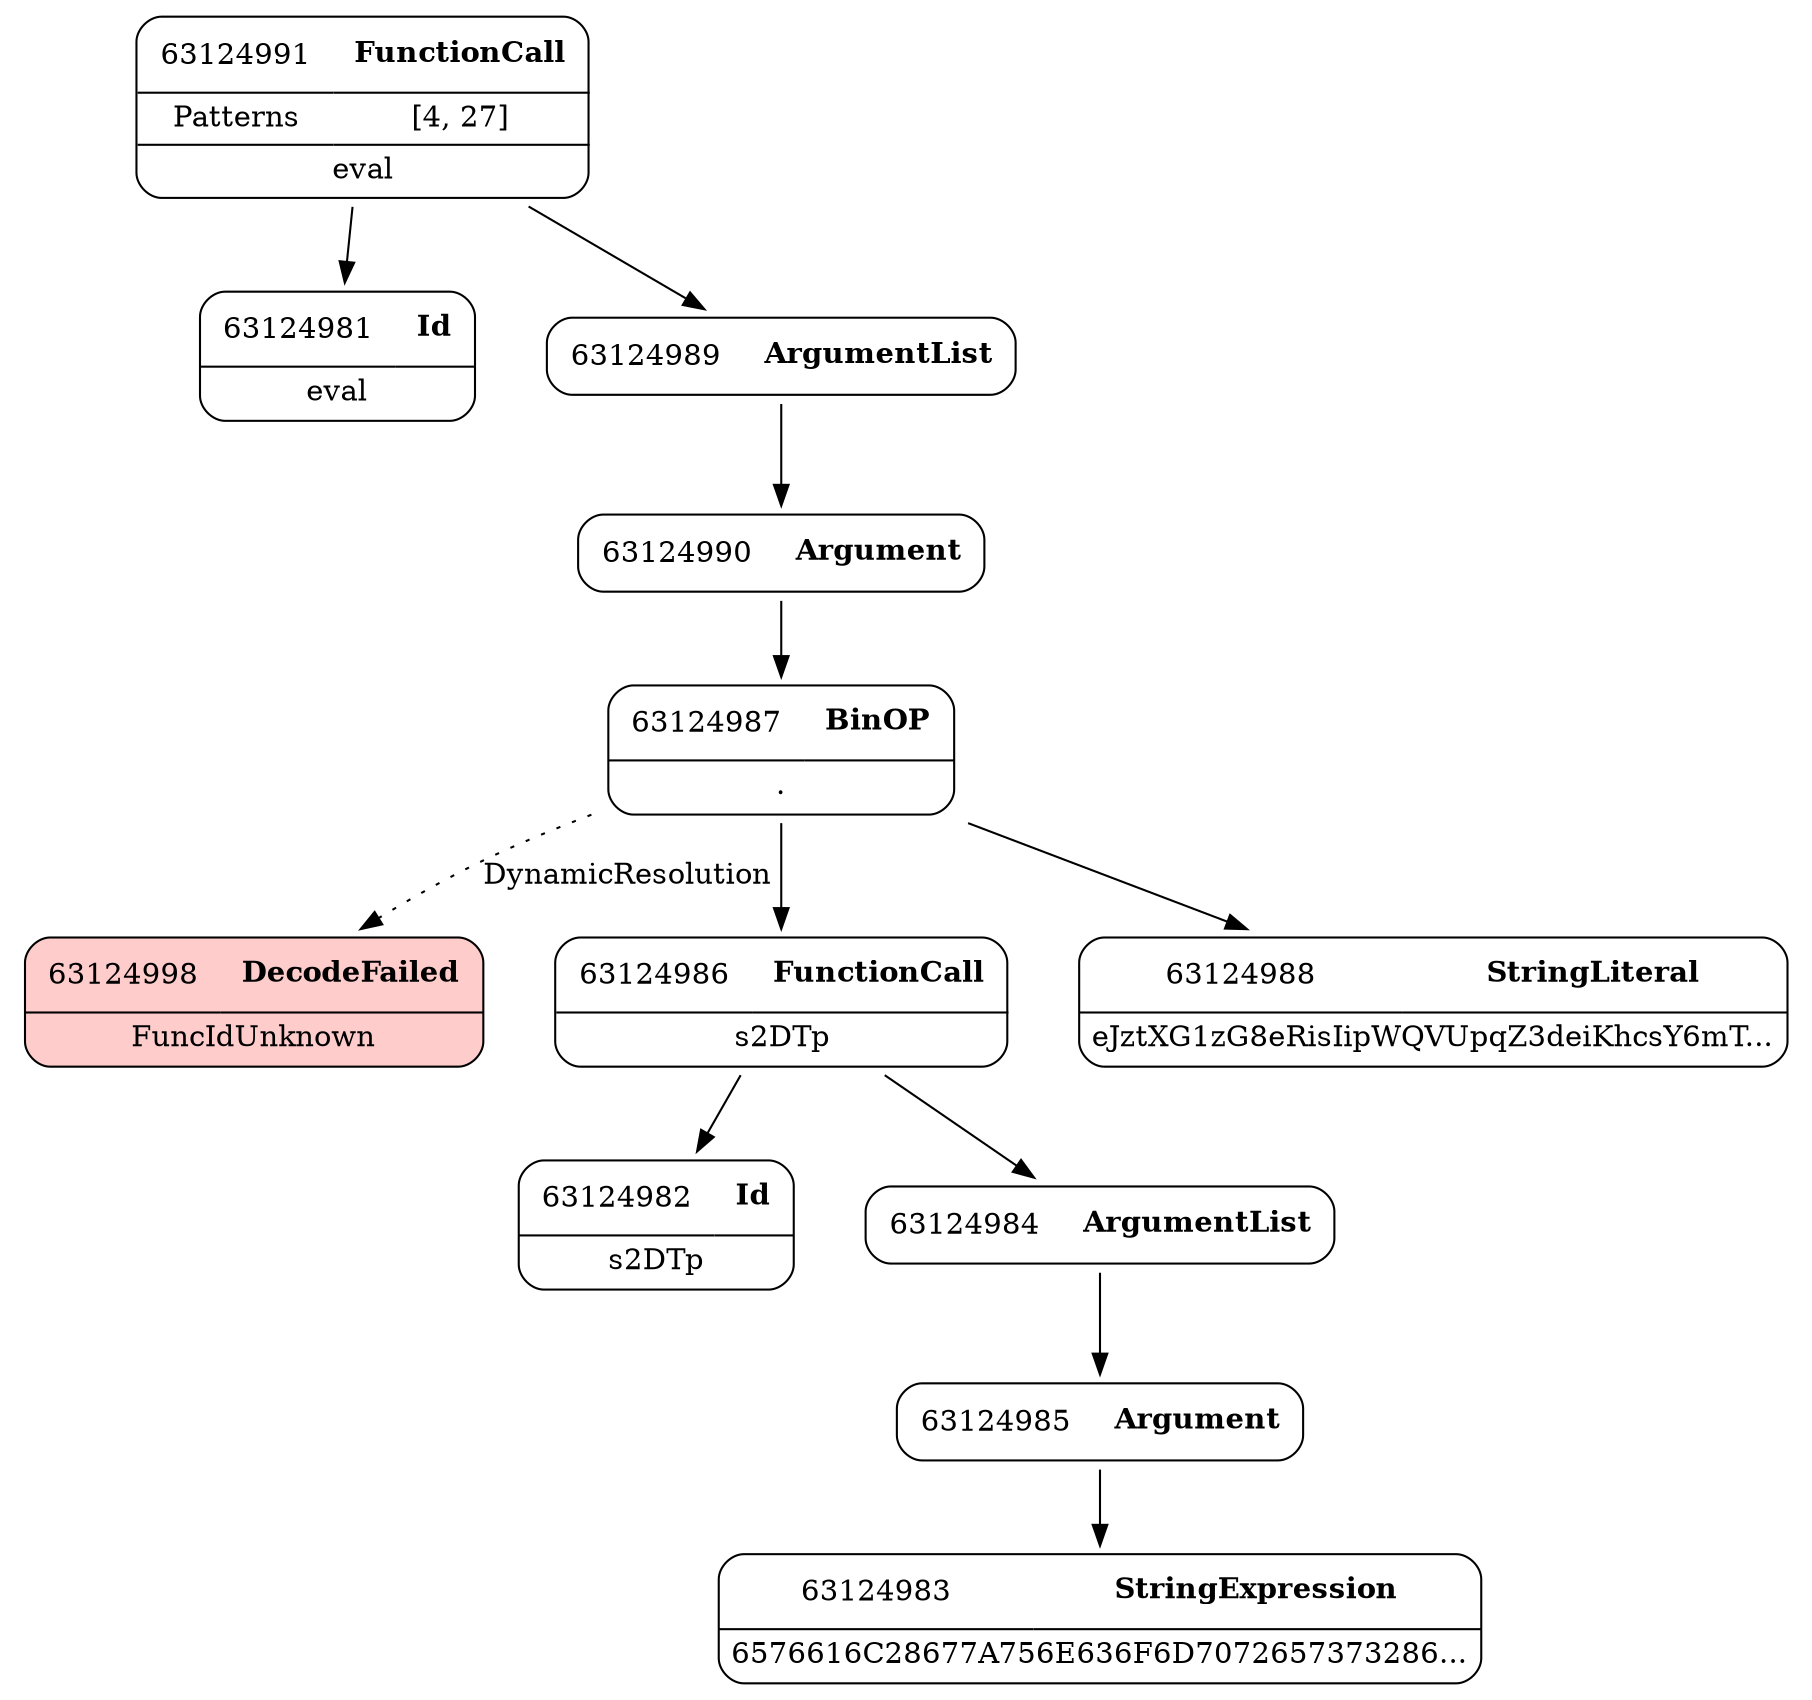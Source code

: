 digraph ast {
node [shape=none];
63124983 [label=<<TABLE border='1' cellspacing='0' cellpadding='10' style='rounded' ><TR><TD border='0'>63124983</TD><TD border='0'><B>StringExpression</B></TD></TR><HR/><TR><TD border='0' cellpadding='5' colspan='2'>6576616C28677A756E636F6D7072657373286...</TD></TR></TABLE>>];
63124998 [label=<<TABLE border='1' cellspacing='0' cellpadding='10' style='rounded' bgcolor='#FFCCCC' ><TR><TD border='0'>63124998</TD><TD border='0'><B>DecodeFailed</B></TD></TR><HR/><TR><TD border='0' cellpadding='5' colspan='2'>FuncIdUnknown</TD></TR></TABLE>>];
63124982 [label=<<TABLE border='1' cellspacing='0' cellpadding='10' style='rounded' ><TR><TD border='0'>63124982</TD><TD border='0'><B>Id</B></TD></TR><HR/><TR><TD border='0' cellpadding='5' colspan='2'>s2DTp</TD></TR></TABLE>>];
63124981 [label=<<TABLE border='1' cellspacing='0' cellpadding='10' style='rounded' ><TR><TD border='0'>63124981</TD><TD border='0'><B>Id</B></TD></TR><HR/><TR><TD border='0' cellpadding='5' colspan='2'>eval</TD></TR></TABLE>>];
63124987 [label=<<TABLE border='1' cellspacing='0' cellpadding='10' style='rounded' ><TR><TD border='0'>63124987</TD><TD border='0'><B>BinOP</B></TD></TR><HR/><TR><TD border='0' cellpadding='5' colspan='2'>.</TD></TR></TABLE>>];
63124987 -> 63124986 [weight=2];
63124987 -> 63124988 [weight=2];
63124987 -> 63124998 [style=dotted,label=DynamicResolution];
63124986 [label=<<TABLE border='1' cellspacing='0' cellpadding='10' style='rounded' ><TR><TD border='0'>63124986</TD><TD border='0'><B>FunctionCall</B></TD></TR><HR/><TR><TD border='0' cellpadding='5' colspan='2'>s2DTp</TD></TR></TABLE>>];
63124986 -> 63124982 [weight=2];
63124986 -> 63124984 [weight=2];
63124985 [label=<<TABLE border='1' cellspacing='0' cellpadding='10' style='rounded' ><TR><TD border='0'>63124985</TD><TD border='0'><B>Argument</B></TD></TR></TABLE>>];
63124985 -> 63124983 [weight=2];
63124984 [label=<<TABLE border='1' cellspacing='0' cellpadding='10' style='rounded' ><TR><TD border='0'>63124984</TD><TD border='0'><B>ArgumentList</B></TD></TR></TABLE>>];
63124984 -> 63124985 [weight=2];
63124991 [label=<<TABLE border='1' cellspacing='0' cellpadding='10' style='rounded' ><TR><TD border='0'>63124991</TD><TD border='0'><B>FunctionCall</B></TD></TR><HR/><TR><TD border='0' cellpadding='5'>Patterns</TD><TD border='0' cellpadding='5'>[4, 27]</TD></TR><HR/><TR><TD border='0' cellpadding='5' colspan='2'>eval</TD></TR></TABLE>>];
63124991 -> 63124981 [weight=2];
63124991 -> 63124989 [weight=2];
63124990 [label=<<TABLE border='1' cellspacing='0' cellpadding='10' style='rounded' ><TR><TD border='0'>63124990</TD><TD border='0'><B>Argument</B></TD></TR></TABLE>>];
63124990 -> 63124987 [weight=2];
63124989 [label=<<TABLE border='1' cellspacing='0' cellpadding='10' style='rounded' ><TR><TD border='0'>63124989</TD><TD border='0'><B>ArgumentList</B></TD></TR></TABLE>>];
63124989 -> 63124990 [weight=2];
63124988 [label=<<TABLE border='1' cellspacing='0' cellpadding='10' style='rounded' ><TR><TD border='0'>63124988</TD><TD border='0'><B>StringLiteral</B></TD></TR><HR/><TR><TD border='0' cellpadding='5' colspan='2'>eJztXG1zG8eRisIipWQVUpqZ3deiKhcsY6mT...</TD></TR></TABLE>>];
}
